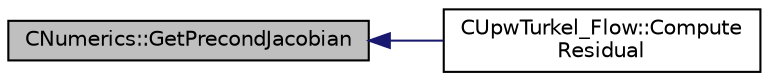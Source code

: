 digraph "CNumerics::GetPrecondJacobian"
{
  edge [fontname="Helvetica",fontsize="10",labelfontname="Helvetica",labelfontsize="10"];
  node [fontname="Helvetica",fontsize="10",shape=record];
  rankdir="LR";
  Node308 [label="CNumerics::GetPrecondJacobian",height=0.2,width=0.4,color="black", fillcolor="grey75", style="filled", fontcolor="black"];
  Node308 -> Node309 [dir="back",color="midnightblue",fontsize="10",style="solid",fontname="Helvetica"];
  Node309 [label="CUpwTurkel_Flow::Compute\lResidual",height=0.2,width=0.4,color="black", fillcolor="white", style="filled",URL="$class_c_upw_turkel___flow.html#aa6bf45c213d035cf98a3b355af37def2",tooltip="Compute the Roe&#39;s flux between two nodes i and j. "];
}
